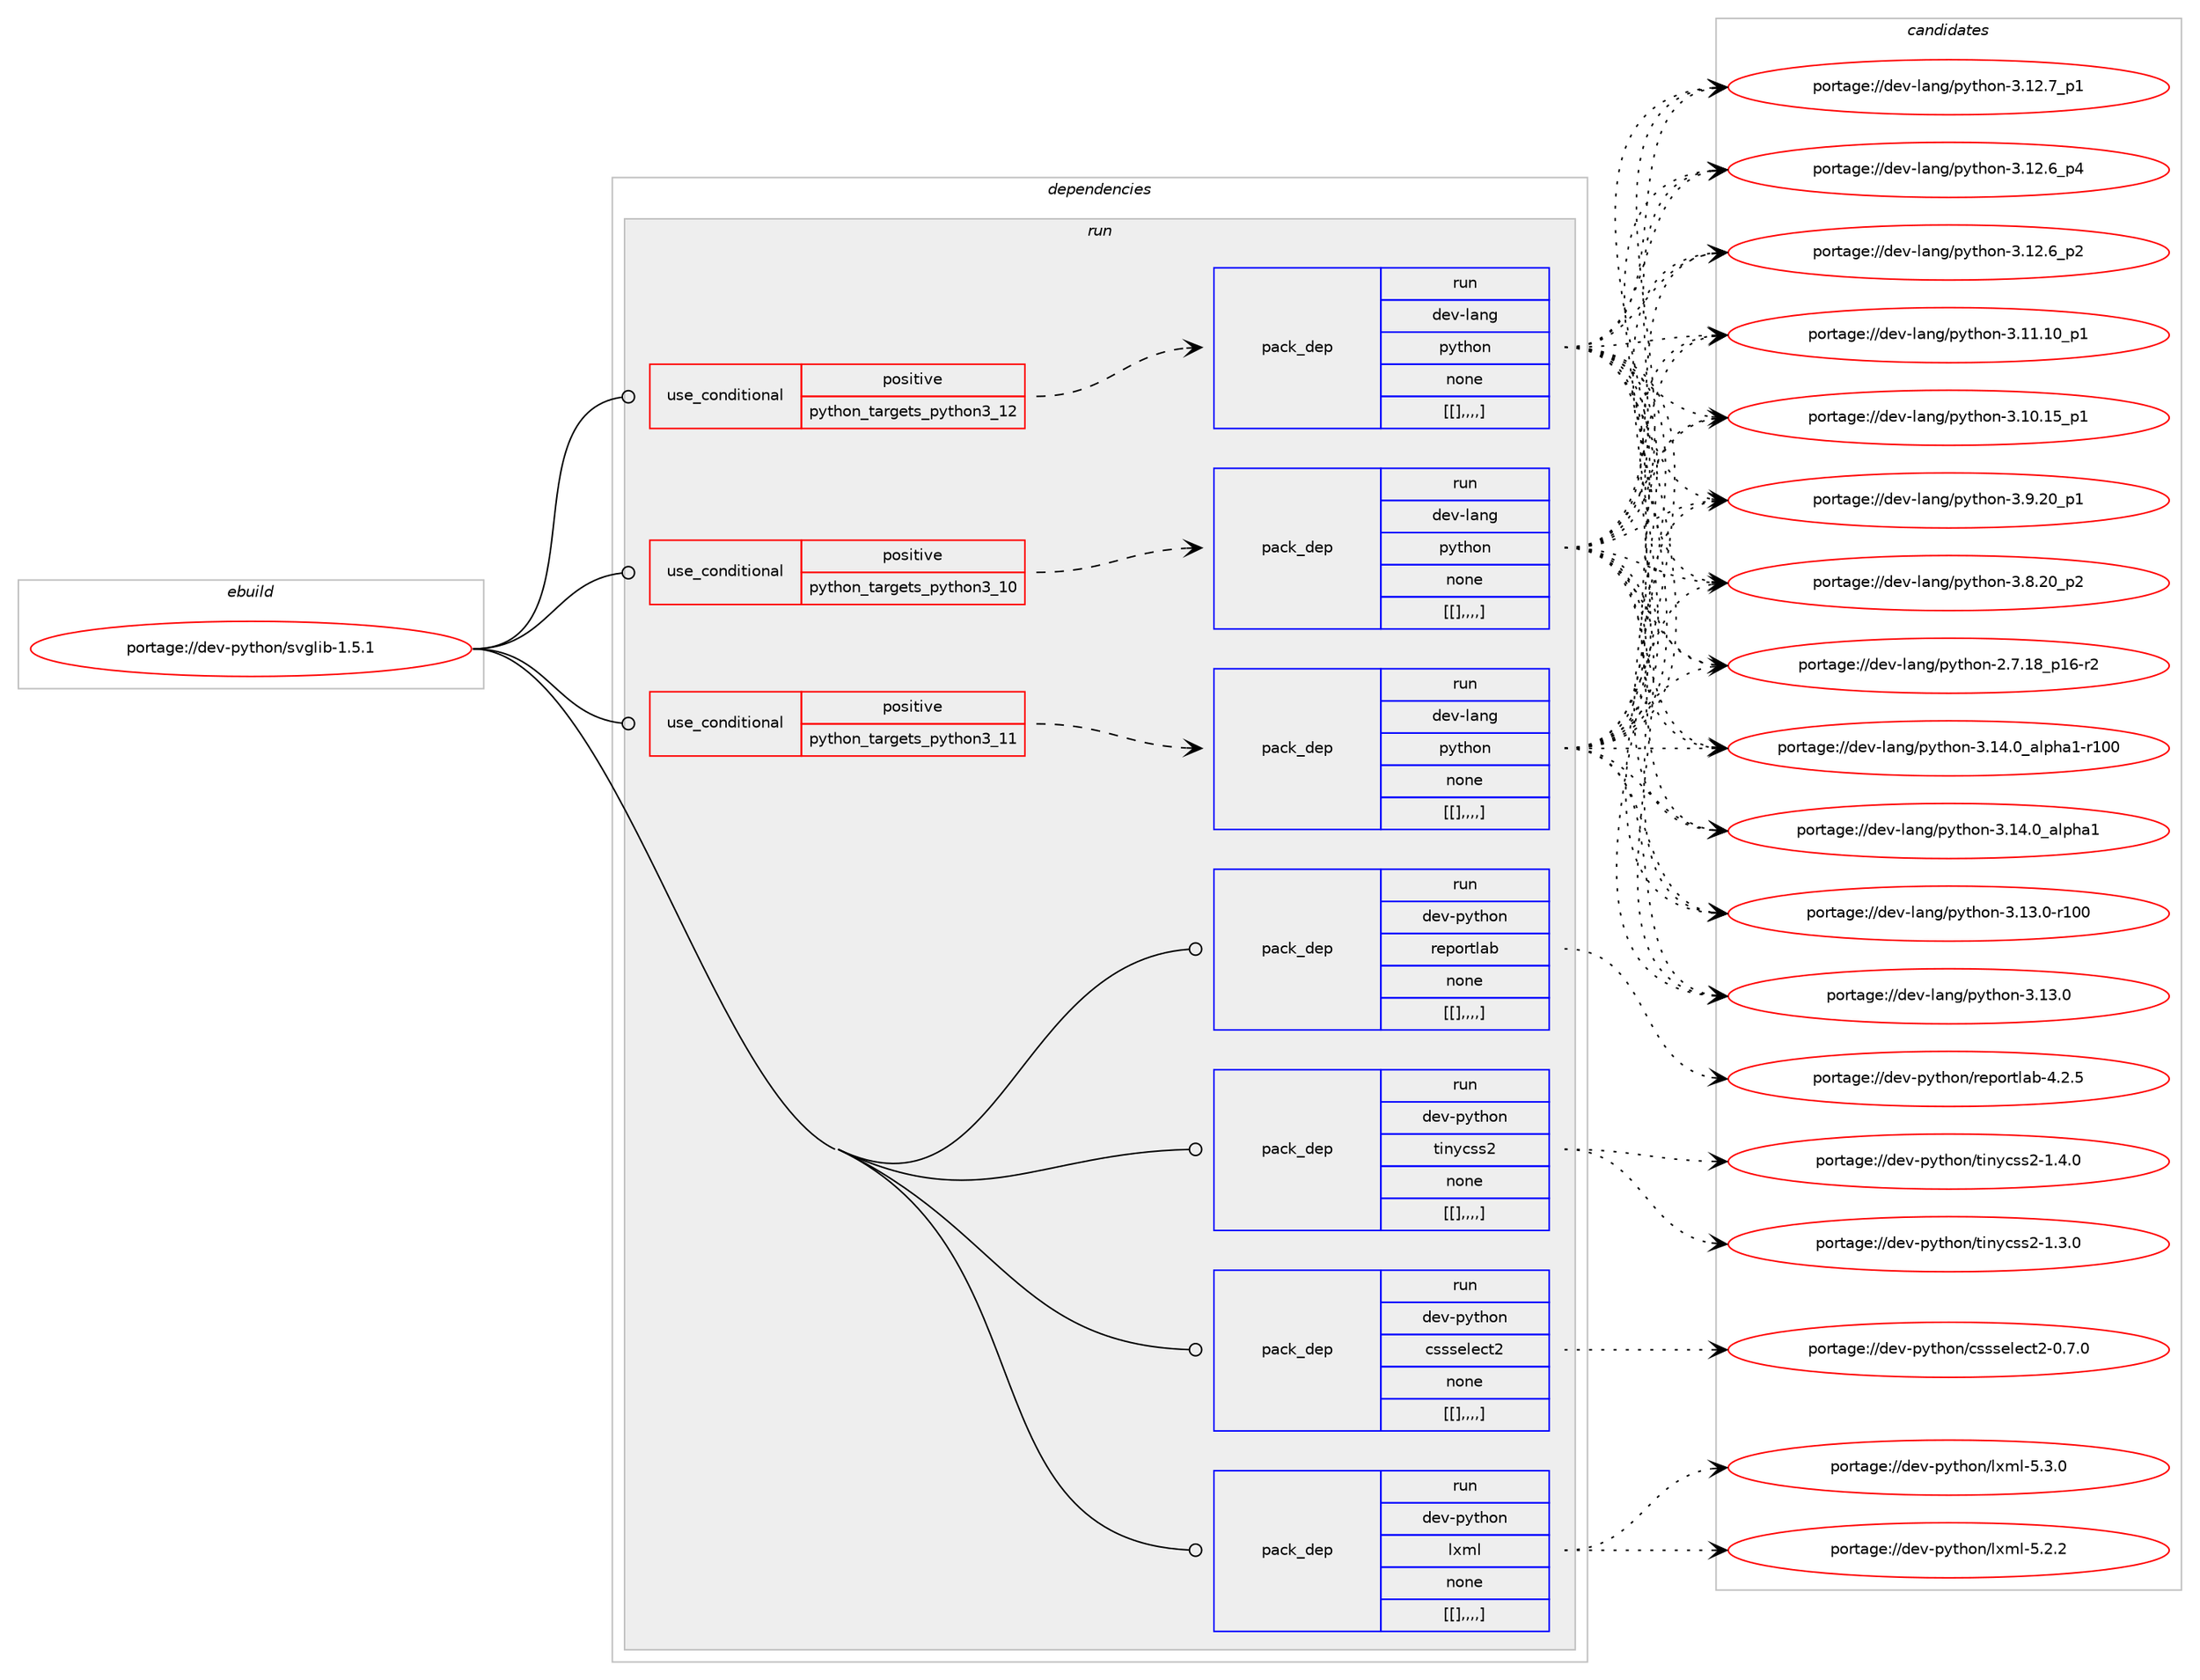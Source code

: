 digraph prolog {

# *************
# Graph options
# *************

newrank=true;
concentrate=true;
compound=true;
graph [rankdir=LR,fontname=Helvetica,fontsize=10,ranksep=1.5];#, ranksep=2.5, nodesep=0.2];
edge  [arrowhead=vee];
node  [fontname=Helvetica,fontsize=10];

# **********
# The ebuild
# **********

subgraph cluster_leftcol {
color=gray;
label=<<i>ebuild</i>>;
id [label="portage://dev-python/svglib-1.5.1", color=red, width=4, href="../dev-python/svglib-1.5.1.svg"];
}

# ****************
# The dependencies
# ****************

subgraph cluster_midcol {
color=gray;
label=<<i>dependencies</i>>;
subgraph cluster_compile {
fillcolor="#eeeeee";
style=filled;
label=<<i>compile</i>>;
}
subgraph cluster_compileandrun {
fillcolor="#eeeeee";
style=filled;
label=<<i>compile and run</i>>;
}
subgraph cluster_run {
fillcolor="#eeeeee";
style=filled;
label=<<i>run</i>>;
subgraph cond43092 {
dependency172056 [label=<<TABLE BORDER="0" CELLBORDER="1" CELLSPACING="0" CELLPADDING="4"><TR><TD ROWSPAN="3" CELLPADDING="10">use_conditional</TD></TR><TR><TD>positive</TD></TR><TR><TD>python_targets_python3_10</TD></TR></TABLE>>, shape=none, color=red];
subgraph pack127645 {
dependency172091 [label=<<TABLE BORDER="0" CELLBORDER="1" CELLSPACING="0" CELLPADDING="4" WIDTH="220"><TR><TD ROWSPAN="6" CELLPADDING="30">pack_dep</TD></TR><TR><TD WIDTH="110">run</TD></TR><TR><TD>dev-lang</TD></TR><TR><TD>python</TD></TR><TR><TD>none</TD></TR><TR><TD>[[],,,,]</TD></TR></TABLE>>, shape=none, color=blue];
}
dependency172056:e -> dependency172091:w [weight=20,style="dashed",arrowhead="vee"];
}
id:e -> dependency172056:w [weight=20,style="solid",arrowhead="odot"];
subgraph cond43118 {
dependency172131 [label=<<TABLE BORDER="0" CELLBORDER="1" CELLSPACING="0" CELLPADDING="4"><TR><TD ROWSPAN="3" CELLPADDING="10">use_conditional</TD></TR><TR><TD>positive</TD></TR><TR><TD>python_targets_python3_11</TD></TR></TABLE>>, shape=none, color=red];
subgraph pack127697 {
dependency172198 [label=<<TABLE BORDER="0" CELLBORDER="1" CELLSPACING="0" CELLPADDING="4" WIDTH="220"><TR><TD ROWSPAN="6" CELLPADDING="30">pack_dep</TD></TR><TR><TD WIDTH="110">run</TD></TR><TR><TD>dev-lang</TD></TR><TR><TD>python</TD></TR><TR><TD>none</TD></TR><TR><TD>[[],,,,]</TD></TR></TABLE>>, shape=none, color=blue];
}
dependency172131:e -> dependency172198:w [weight=20,style="dashed",arrowhead="vee"];
}
id:e -> dependency172131:w [weight=20,style="solid",arrowhead="odot"];
subgraph cond43141 {
dependency172238 [label=<<TABLE BORDER="0" CELLBORDER="1" CELLSPACING="0" CELLPADDING="4"><TR><TD ROWSPAN="3" CELLPADDING="10">use_conditional</TD></TR><TR><TD>positive</TD></TR><TR><TD>python_targets_python3_12</TD></TR></TABLE>>, shape=none, color=red];
subgraph pack127758 {
dependency172269 [label=<<TABLE BORDER="0" CELLBORDER="1" CELLSPACING="0" CELLPADDING="4" WIDTH="220"><TR><TD ROWSPAN="6" CELLPADDING="30">pack_dep</TD></TR><TR><TD WIDTH="110">run</TD></TR><TR><TD>dev-lang</TD></TR><TR><TD>python</TD></TR><TR><TD>none</TD></TR><TR><TD>[[],,,,]</TD></TR></TABLE>>, shape=none, color=blue];
}
dependency172238:e -> dependency172269:w [weight=20,style="dashed",arrowhead="vee"];
}
id:e -> dependency172238:w [weight=20,style="solid",arrowhead="odot"];
subgraph pack127773 {
dependency172354 [label=<<TABLE BORDER="0" CELLBORDER="1" CELLSPACING="0" CELLPADDING="4" WIDTH="220"><TR><TD ROWSPAN="6" CELLPADDING="30">pack_dep</TD></TR><TR><TD WIDTH="110">run</TD></TR><TR><TD>dev-python</TD></TR><TR><TD>cssselect2</TD></TR><TR><TD>none</TD></TR><TR><TD>[[],,,,]</TD></TR></TABLE>>, shape=none, color=blue];
}
id:e -> dependency172354:w [weight=20,style="solid",arrowhead="odot"];
subgraph pack127825 {
dependency172411 [label=<<TABLE BORDER="0" CELLBORDER="1" CELLSPACING="0" CELLPADDING="4" WIDTH="220"><TR><TD ROWSPAN="6" CELLPADDING="30">pack_dep</TD></TR><TR><TD WIDTH="110">run</TD></TR><TR><TD>dev-python</TD></TR><TR><TD>lxml</TD></TR><TR><TD>none</TD></TR><TR><TD>[[],,,,]</TD></TR></TABLE>>, shape=none, color=blue];
}
id:e -> dependency172411:w [weight=20,style="solid",arrowhead="odot"];
subgraph pack127869 {
dependency172464 [label=<<TABLE BORDER="0" CELLBORDER="1" CELLSPACING="0" CELLPADDING="4" WIDTH="220"><TR><TD ROWSPAN="6" CELLPADDING="30">pack_dep</TD></TR><TR><TD WIDTH="110">run</TD></TR><TR><TD>dev-python</TD></TR><TR><TD>reportlab</TD></TR><TR><TD>none</TD></TR><TR><TD>[[],,,,]</TD></TR></TABLE>>, shape=none, color=blue];
}
id:e -> dependency172464:w [weight=20,style="solid",arrowhead="odot"];
subgraph pack127926 {
dependency172544 [label=<<TABLE BORDER="0" CELLBORDER="1" CELLSPACING="0" CELLPADDING="4" WIDTH="220"><TR><TD ROWSPAN="6" CELLPADDING="30">pack_dep</TD></TR><TR><TD WIDTH="110">run</TD></TR><TR><TD>dev-python</TD></TR><TR><TD>tinycss2</TD></TR><TR><TD>none</TD></TR><TR><TD>[[],,,,]</TD></TR></TABLE>>, shape=none, color=blue];
}
id:e -> dependency172544:w [weight=20,style="solid",arrowhead="odot"];
}
}

# **************
# The candidates
# **************

subgraph cluster_choices {
rank=same;
color=gray;
label=<<i>candidates</i>>;

subgraph choice127646 {
color=black;
nodesep=1;
choice100101118451089711010347112121116104111110455146495246489597108112104974945114494848 [label="portage://dev-lang/python-3.14.0_alpha1-r100", color=red, width=4,href="../dev-lang/python-3.14.0_alpha1-r100.svg"];
choice1001011184510897110103471121211161041111104551464952464895971081121049749 [label="portage://dev-lang/python-3.14.0_alpha1", color=red, width=4,href="../dev-lang/python-3.14.0_alpha1.svg"];
choice1001011184510897110103471121211161041111104551464951464845114494848 [label="portage://dev-lang/python-3.13.0-r100", color=red, width=4,href="../dev-lang/python-3.13.0-r100.svg"];
choice10010111845108971101034711212111610411111045514649514648 [label="portage://dev-lang/python-3.13.0", color=red, width=4,href="../dev-lang/python-3.13.0.svg"];
choice100101118451089711010347112121116104111110455146495046559511249 [label="portage://dev-lang/python-3.12.7_p1", color=red, width=4,href="../dev-lang/python-3.12.7_p1.svg"];
choice100101118451089711010347112121116104111110455146495046549511252 [label="portage://dev-lang/python-3.12.6_p4", color=red, width=4,href="../dev-lang/python-3.12.6_p4.svg"];
choice100101118451089711010347112121116104111110455146495046549511250 [label="portage://dev-lang/python-3.12.6_p2", color=red, width=4,href="../dev-lang/python-3.12.6_p2.svg"];
choice10010111845108971101034711212111610411111045514649494649489511249 [label="portage://dev-lang/python-3.11.10_p1", color=red, width=4,href="../dev-lang/python-3.11.10_p1.svg"];
choice10010111845108971101034711212111610411111045514649484649539511249 [label="portage://dev-lang/python-3.10.15_p1", color=red, width=4,href="../dev-lang/python-3.10.15_p1.svg"];
choice100101118451089711010347112121116104111110455146574650489511249 [label="portage://dev-lang/python-3.9.20_p1", color=red, width=4,href="../dev-lang/python-3.9.20_p1.svg"];
choice100101118451089711010347112121116104111110455146564650489511250 [label="portage://dev-lang/python-3.8.20_p2", color=red, width=4,href="../dev-lang/python-3.8.20_p2.svg"];
choice100101118451089711010347112121116104111110455046554649569511249544511450 [label="portage://dev-lang/python-2.7.18_p16-r2", color=red, width=4,href="../dev-lang/python-2.7.18_p16-r2.svg"];
dependency172091:e -> choice100101118451089711010347112121116104111110455146495246489597108112104974945114494848:w [style=dotted,weight="100"];
dependency172091:e -> choice1001011184510897110103471121211161041111104551464952464895971081121049749:w [style=dotted,weight="100"];
dependency172091:e -> choice1001011184510897110103471121211161041111104551464951464845114494848:w [style=dotted,weight="100"];
dependency172091:e -> choice10010111845108971101034711212111610411111045514649514648:w [style=dotted,weight="100"];
dependency172091:e -> choice100101118451089711010347112121116104111110455146495046559511249:w [style=dotted,weight="100"];
dependency172091:e -> choice100101118451089711010347112121116104111110455146495046549511252:w [style=dotted,weight="100"];
dependency172091:e -> choice100101118451089711010347112121116104111110455146495046549511250:w [style=dotted,weight="100"];
dependency172091:e -> choice10010111845108971101034711212111610411111045514649494649489511249:w [style=dotted,weight="100"];
dependency172091:e -> choice10010111845108971101034711212111610411111045514649484649539511249:w [style=dotted,weight="100"];
dependency172091:e -> choice100101118451089711010347112121116104111110455146574650489511249:w [style=dotted,weight="100"];
dependency172091:e -> choice100101118451089711010347112121116104111110455146564650489511250:w [style=dotted,weight="100"];
dependency172091:e -> choice100101118451089711010347112121116104111110455046554649569511249544511450:w [style=dotted,weight="100"];
}
subgraph choice127678 {
color=black;
nodesep=1;
choice100101118451089711010347112121116104111110455146495246489597108112104974945114494848 [label="portage://dev-lang/python-3.14.0_alpha1-r100", color=red, width=4,href="../dev-lang/python-3.14.0_alpha1-r100.svg"];
choice1001011184510897110103471121211161041111104551464952464895971081121049749 [label="portage://dev-lang/python-3.14.0_alpha1", color=red, width=4,href="../dev-lang/python-3.14.0_alpha1.svg"];
choice1001011184510897110103471121211161041111104551464951464845114494848 [label="portage://dev-lang/python-3.13.0-r100", color=red, width=4,href="../dev-lang/python-3.13.0-r100.svg"];
choice10010111845108971101034711212111610411111045514649514648 [label="portage://dev-lang/python-3.13.0", color=red, width=4,href="../dev-lang/python-3.13.0.svg"];
choice100101118451089711010347112121116104111110455146495046559511249 [label="portage://dev-lang/python-3.12.7_p1", color=red, width=4,href="../dev-lang/python-3.12.7_p1.svg"];
choice100101118451089711010347112121116104111110455146495046549511252 [label="portage://dev-lang/python-3.12.6_p4", color=red, width=4,href="../dev-lang/python-3.12.6_p4.svg"];
choice100101118451089711010347112121116104111110455146495046549511250 [label="portage://dev-lang/python-3.12.6_p2", color=red, width=4,href="../dev-lang/python-3.12.6_p2.svg"];
choice10010111845108971101034711212111610411111045514649494649489511249 [label="portage://dev-lang/python-3.11.10_p1", color=red, width=4,href="../dev-lang/python-3.11.10_p1.svg"];
choice10010111845108971101034711212111610411111045514649484649539511249 [label="portage://dev-lang/python-3.10.15_p1", color=red, width=4,href="../dev-lang/python-3.10.15_p1.svg"];
choice100101118451089711010347112121116104111110455146574650489511249 [label="portage://dev-lang/python-3.9.20_p1", color=red, width=4,href="../dev-lang/python-3.9.20_p1.svg"];
choice100101118451089711010347112121116104111110455146564650489511250 [label="portage://dev-lang/python-3.8.20_p2", color=red, width=4,href="../dev-lang/python-3.8.20_p2.svg"];
choice100101118451089711010347112121116104111110455046554649569511249544511450 [label="portage://dev-lang/python-2.7.18_p16-r2", color=red, width=4,href="../dev-lang/python-2.7.18_p16-r2.svg"];
dependency172198:e -> choice100101118451089711010347112121116104111110455146495246489597108112104974945114494848:w [style=dotted,weight="100"];
dependency172198:e -> choice1001011184510897110103471121211161041111104551464952464895971081121049749:w [style=dotted,weight="100"];
dependency172198:e -> choice1001011184510897110103471121211161041111104551464951464845114494848:w [style=dotted,weight="100"];
dependency172198:e -> choice10010111845108971101034711212111610411111045514649514648:w [style=dotted,weight="100"];
dependency172198:e -> choice100101118451089711010347112121116104111110455146495046559511249:w [style=dotted,weight="100"];
dependency172198:e -> choice100101118451089711010347112121116104111110455146495046549511252:w [style=dotted,weight="100"];
dependency172198:e -> choice100101118451089711010347112121116104111110455146495046549511250:w [style=dotted,weight="100"];
dependency172198:e -> choice10010111845108971101034711212111610411111045514649494649489511249:w [style=dotted,weight="100"];
dependency172198:e -> choice10010111845108971101034711212111610411111045514649484649539511249:w [style=dotted,weight="100"];
dependency172198:e -> choice100101118451089711010347112121116104111110455146574650489511249:w [style=dotted,weight="100"];
dependency172198:e -> choice100101118451089711010347112121116104111110455146564650489511250:w [style=dotted,weight="100"];
dependency172198:e -> choice100101118451089711010347112121116104111110455046554649569511249544511450:w [style=dotted,weight="100"];
}
subgraph choice127686 {
color=black;
nodesep=1;
choice100101118451089711010347112121116104111110455146495246489597108112104974945114494848 [label="portage://dev-lang/python-3.14.0_alpha1-r100", color=red, width=4,href="../dev-lang/python-3.14.0_alpha1-r100.svg"];
choice1001011184510897110103471121211161041111104551464952464895971081121049749 [label="portage://dev-lang/python-3.14.0_alpha1", color=red, width=4,href="../dev-lang/python-3.14.0_alpha1.svg"];
choice1001011184510897110103471121211161041111104551464951464845114494848 [label="portage://dev-lang/python-3.13.0-r100", color=red, width=4,href="../dev-lang/python-3.13.0-r100.svg"];
choice10010111845108971101034711212111610411111045514649514648 [label="portage://dev-lang/python-3.13.0", color=red, width=4,href="../dev-lang/python-3.13.0.svg"];
choice100101118451089711010347112121116104111110455146495046559511249 [label="portage://dev-lang/python-3.12.7_p1", color=red, width=4,href="../dev-lang/python-3.12.7_p1.svg"];
choice100101118451089711010347112121116104111110455146495046549511252 [label="portage://dev-lang/python-3.12.6_p4", color=red, width=4,href="../dev-lang/python-3.12.6_p4.svg"];
choice100101118451089711010347112121116104111110455146495046549511250 [label="portage://dev-lang/python-3.12.6_p2", color=red, width=4,href="../dev-lang/python-3.12.6_p2.svg"];
choice10010111845108971101034711212111610411111045514649494649489511249 [label="portage://dev-lang/python-3.11.10_p1", color=red, width=4,href="../dev-lang/python-3.11.10_p1.svg"];
choice10010111845108971101034711212111610411111045514649484649539511249 [label="portage://dev-lang/python-3.10.15_p1", color=red, width=4,href="../dev-lang/python-3.10.15_p1.svg"];
choice100101118451089711010347112121116104111110455146574650489511249 [label="portage://dev-lang/python-3.9.20_p1", color=red, width=4,href="../dev-lang/python-3.9.20_p1.svg"];
choice100101118451089711010347112121116104111110455146564650489511250 [label="portage://dev-lang/python-3.8.20_p2", color=red, width=4,href="../dev-lang/python-3.8.20_p2.svg"];
choice100101118451089711010347112121116104111110455046554649569511249544511450 [label="portage://dev-lang/python-2.7.18_p16-r2", color=red, width=4,href="../dev-lang/python-2.7.18_p16-r2.svg"];
dependency172269:e -> choice100101118451089711010347112121116104111110455146495246489597108112104974945114494848:w [style=dotted,weight="100"];
dependency172269:e -> choice1001011184510897110103471121211161041111104551464952464895971081121049749:w [style=dotted,weight="100"];
dependency172269:e -> choice1001011184510897110103471121211161041111104551464951464845114494848:w [style=dotted,weight="100"];
dependency172269:e -> choice10010111845108971101034711212111610411111045514649514648:w [style=dotted,weight="100"];
dependency172269:e -> choice100101118451089711010347112121116104111110455146495046559511249:w [style=dotted,weight="100"];
dependency172269:e -> choice100101118451089711010347112121116104111110455146495046549511252:w [style=dotted,weight="100"];
dependency172269:e -> choice100101118451089711010347112121116104111110455146495046549511250:w [style=dotted,weight="100"];
dependency172269:e -> choice10010111845108971101034711212111610411111045514649494649489511249:w [style=dotted,weight="100"];
dependency172269:e -> choice10010111845108971101034711212111610411111045514649484649539511249:w [style=dotted,weight="100"];
dependency172269:e -> choice100101118451089711010347112121116104111110455146574650489511249:w [style=dotted,weight="100"];
dependency172269:e -> choice100101118451089711010347112121116104111110455146564650489511250:w [style=dotted,weight="100"];
dependency172269:e -> choice100101118451089711010347112121116104111110455046554649569511249544511450:w [style=dotted,weight="100"];
}
subgraph choice127704 {
color=black;
nodesep=1;
choice1001011184511212111610411111047991151151151011081019911650454846554648 [label="portage://dev-python/cssselect2-0.7.0", color=red, width=4,href="../dev-python/cssselect2-0.7.0.svg"];
dependency172354:e -> choice1001011184511212111610411111047991151151151011081019911650454846554648:w [style=dotted,weight="100"];
}
subgraph choice127711 {
color=black;
nodesep=1;
choice1001011184511212111610411111047108120109108455346514648 [label="portage://dev-python/lxml-5.3.0", color=red, width=4,href="../dev-python/lxml-5.3.0.svg"];
choice1001011184511212111610411111047108120109108455346504650 [label="portage://dev-python/lxml-5.2.2", color=red, width=4,href="../dev-python/lxml-5.2.2.svg"];
dependency172411:e -> choice1001011184511212111610411111047108120109108455346514648:w [style=dotted,weight="100"];
dependency172411:e -> choice1001011184511212111610411111047108120109108455346504650:w [style=dotted,weight="100"];
}
subgraph choice127713 {
color=black;
nodesep=1;
choice10010111845112121116104111110471141011121111141161089798455246504653 [label="portage://dev-python/reportlab-4.2.5", color=red, width=4,href="../dev-python/reportlab-4.2.5.svg"];
dependency172464:e -> choice10010111845112121116104111110471141011121111141161089798455246504653:w [style=dotted,weight="100"];
}
subgraph choice127715 {
color=black;
nodesep=1;
choice10010111845112121116104111110471161051101219911511550454946524648 [label="portage://dev-python/tinycss2-1.4.0", color=red, width=4,href="../dev-python/tinycss2-1.4.0.svg"];
choice10010111845112121116104111110471161051101219911511550454946514648 [label="portage://dev-python/tinycss2-1.3.0", color=red, width=4,href="../dev-python/tinycss2-1.3.0.svg"];
dependency172544:e -> choice10010111845112121116104111110471161051101219911511550454946524648:w [style=dotted,weight="100"];
dependency172544:e -> choice10010111845112121116104111110471161051101219911511550454946514648:w [style=dotted,weight="100"];
}
}

}
